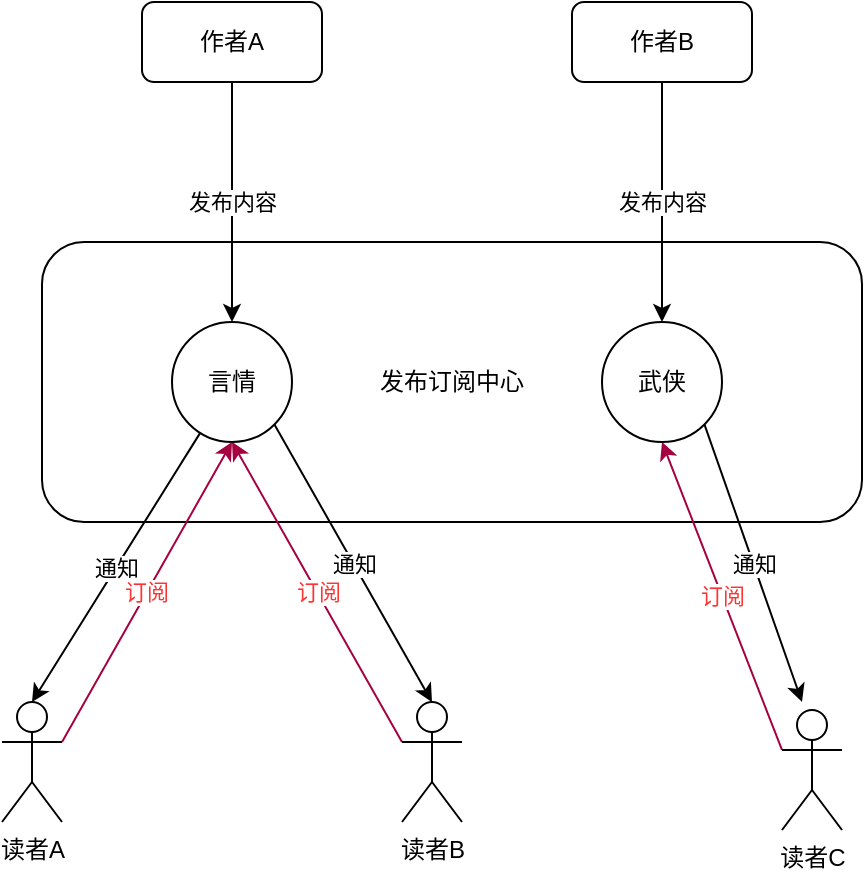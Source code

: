 <mxfile>
    <diagram id="kts4ZHGPrv6_70sy_ZbJ" name="Page-1">
        <mxGraphModel dx="1204" dy="859" grid="1" gridSize="10" guides="1" tooltips="1" connect="1" arrows="1" fold="1" page="1" pageScale="1" pageWidth="850" pageHeight="1100" background="none" math="0" shadow="0">
            <root>
                <mxCell id="0"/>
                <mxCell id="1" parent="0"/>
                <mxCell id="25" style="edgeStyle=none;html=1;exitX=0.25;exitY=0;exitDx=0;exitDy=0;entryX=0.5;entryY=0;entryDx=0;entryDy=0;" parent="1" source="13" target="23" edge="1">
                    <mxGeometry relative="1" as="geometry"/>
                </mxCell>
                <mxCell id="32" style="edgeStyle=none;html=1;exitX=0.25;exitY=0;exitDx=0;exitDy=0;" parent="1" source="13" target="23" edge="1">
                    <mxGeometry relative="1" as="geometry"/>
                </mxCell>
                <mxCell id="13" value="发布订阅中心" style="rounded=1;whiteSpace=wrap;html=1;" parent="1" vertex="1">
                    <mxGeometry x="240" y="340" width="410" height="140" as="geometry"/>
                </mxCell>
                <mxCell id="22" value="发布内容" style="edgeStyle=none;html=1;entryX=0.5;entryY=0;entryDx=0;entryDy=0;" parent="1" source="15" target="23" edge="1">
                    <mxGeometry relative="1" as="geometry">
                        <mxPoint x="335" y="370" as="targetPoint"/>
                    </mxGeometry>
                </mxCell>
                <mxCell id="15" value="作者A" style="rounded=1;whiteSpace=wrap;html=1;" parent="1" vertex="1">
                    <mxGeometry x="290" y="220" width="90" height="40" as="geometry"/>
                </mxCell>
                <mxCell id="39" value="订阅" style="edgeStyle=none;html=1;exitX=1;exitY=0.333;exitDx=0;exitDy=0;exitPerimeter=0;entryX=0.5;entryY=1;entryDx=0;entryDy=0;fillColor=#d80073;strokeColor=#A50040;fontColor=#FF3333;" edge="1" parent="1" source="16" target="23">
                    <mxGeometry relative="1" as="geometry"/>
                </mxCell>
                <mxCell id="16" value="读者A" style="shape=umlActor;verticalLabelPosition=bottom;verticalAlign=top;html=1;outlineConnect=0;" parent="1" vertex="1">
                    <mxGeometry x="220" y="570" width="30" height="60" as="geometry"/>
                </mxCell>
                <mxCell id="43" value="订阅" style="edgeStyle=none;html=1;exitX=0;exitY=0.333;exitDx=0;exitDy=0;exitPerimeter=0;entryX=0.5;entryY=1;entryDx=0;entryDy=0;fontColor=#FF3333;fillColor=#d80073;strokeColor=#A50040;" edge="1" parent="1" source="17" target="24">
                    <mxGeometry relative="1" as="geometry"/>
                </mxCell>
                <mxCell id="17" value="读者C" style="shape=umlActor;verticalLabelPosition=bottom;verticalAlign=top;html=1;outlineConnect=0;" parent="1" vertex="1">
                    <mxGeometry x="610" y="574" width="30" height="60" as="geometry"/>
                </mxCell>
                <mxCell id="41" value="订阅" style="edgeStyle=none;html=1;exitX=0;exitY=0.333;exitDx=0;exitDy=0;exitPerimeter=0;entryX=0.5;entryY=1;entryDx=0;entryDy=0;fontColor=#FF3333;fillColor=#d80073;strokeColor=#A50040;" edge="1" parent="1" source="18" target="23">
                    <mxGeometry relative="1" as="geometry"/>
                </mxCell>
                <mxCell id="18" value="读者B" style="shape=umlActor;verticalLabelPosition=bottom;verticalAlign=top;html=1;outlineConnect=0;" parent="1" vertex="1">
                    <mxGeometry x="420" y="570" width="30" height="60" as="geometry"/>
                </mxCell>
                <mxCell id="26" value="通知" style="edgeStyle=none;html=1;entryX=0.5;entryY=0;entryDx=0;entryDy=0;entryPerimeter=0;" parent="1" source="23" target="16" edge="1">
                    <mxGeometry relative="1" as="geometry"/>
                </mxCell>
                <mxCell id="23" value="言情" style="ellipse;whiteSpace=wrap;html=1;aspect=fixed;" parent="1" vertex="1">
                    <mxGeometry x="305" y="380" width="60" height="60" as="geometry"/>
                </mxCell>
                <mxCell id="35" value="通知" style="edgeStyle=none;html=1;exitX=1;exitY=1;exitDx=0;exitDy=0;" parent="1" source="24" edge="1">
                    <mxGeometry relative="1" as="geometry">
                        <mxPoint x="620" y="570" as="targetPoint"/>
                    </mxGeometry>
                </mxCell>
                <mxCell id="24" value="武侠" style="ellipse;whiteSpace=wrap;html=1;aspect=fixed;" parent="1" vertex="1">
                    <mxGeometry x="520" y="380" width="60" height="60" as="geometry"/>
                </mxCell>
                <mxCell id="34" value="发布内容" style="edgeStyle=none;html=1;exitX=0.5;exitY=1;exitDx=0;exitDy=0;" parent="1" source="33" target="24" edge="1">
                    <mxGeometry relative="1" as="geometry">
                        <mxPoint as="offset"/>
                    </mxGeometry>
                </mxCell>
                <mxCell id="33" value="作者B" style="rounded=1;whiteSpace=wrap;html=1;" parent="1" vertex="1">
                    <mxGeometry x="505" y="220" width="90" height="40" as="geometry"/>
                </mxCell>
                <mxCell id="37" value="通知" style="edgeStyle=none;html=1;entryX=0.5;entryY=0;entryDx=0;entryDy=0;entryPerimeter=0;exitX=1;exitY=1;exitDx=0;exitDy=0;" parent="1" source="23" target="18" edge="1">
                    <mxGeometry relative="1" as="geometry">
                        <mxPoint x="340.002" y="439.996" as="sourcePoint"/>
                        <mxPoint x="440.52" y="568.11" as="targetPoint"/>
                    </mxGeometry>
                </mxCell>
            </root>
        </mxGraphModel>
    </diagram>
</mxfile>
